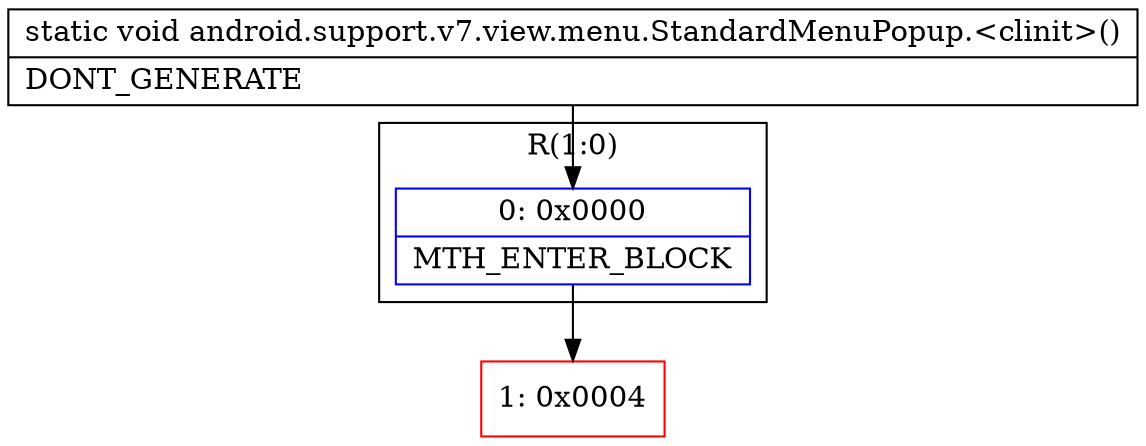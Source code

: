 digraph "CFG forandroid.support.v7.view.menu.StandardMenuPopup.\<clinit\>()V" {
subgraph cluster_Region_1547763877 {
label = "R(1:0)";
node [shape=record,color=blue];
Node_0 [shape=record,label="{0\:\ 0x0000|MTH_ENTER_BLOCK\l}"];
}
Node_1 [shape=record,color=red,label="{1\:\ 0x0004}"];
MethodNode[shape=record,label="{static void android.support.v7.view.menu.StandardMenuPopup.\<clinit\>()  | DONT_GENERATE\l}"];
MethodNode -> Node_0;
Node_0 -> Node_1;
}

